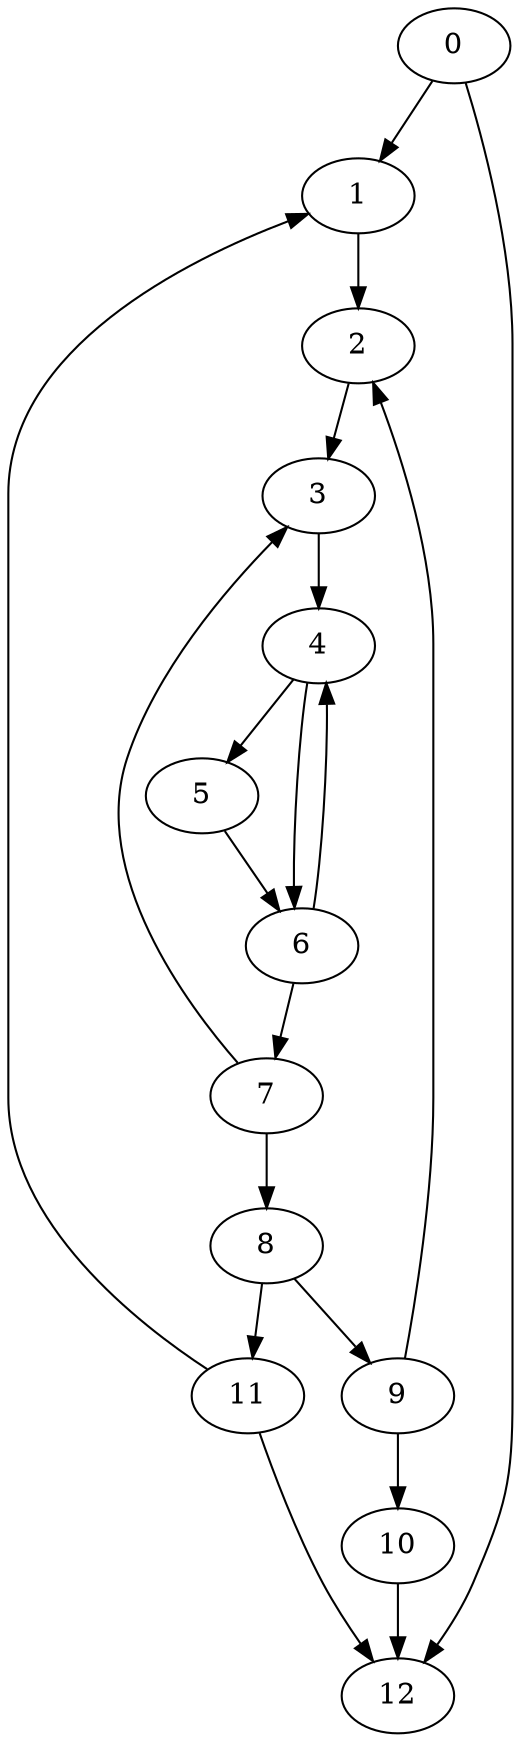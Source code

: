 digraph {
	0
	1
	2
	3
	4
	5
	6
	7
	8
	9
	10
	11
	12
	1 -> 2
	9 -> 2
	2 -> 3
	7 -> 3
	4 -> 5
	8 -> 9
	9 -> 10
	0 -> 12
	10 -> 12
	11 -> 12
	0 -> 1
	11 -> 1
	3 -> 4
	6 -> 4
	4 -> 6
	5 -> 6
	6 -> 7
	7 -> 8
	8 -> 11
}
